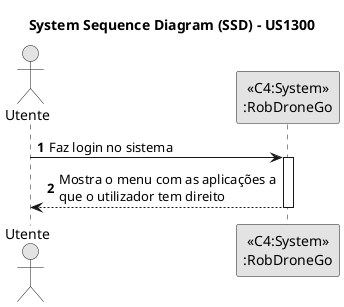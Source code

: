 @startuml
skinparam monochrome true
skinparam packageStyle rectangle
skinparam shadowing false

title System Sequence Diagram (SSD) - US1300

autonumber

actor "Utente"

"Utente" -> "<<C4:System>>\n:RobDroneGo": Faz login no sistema
activate "<<C4:System>>\n:RobDroneGo"
"Utente" <-- "<<C4:System>>\n:RobDroneGo": Mostra o menu com as aplicações a\nque o utilizador tem direito
deactivate "<<C4:System>>\n:RobDroneGo"

@enduml